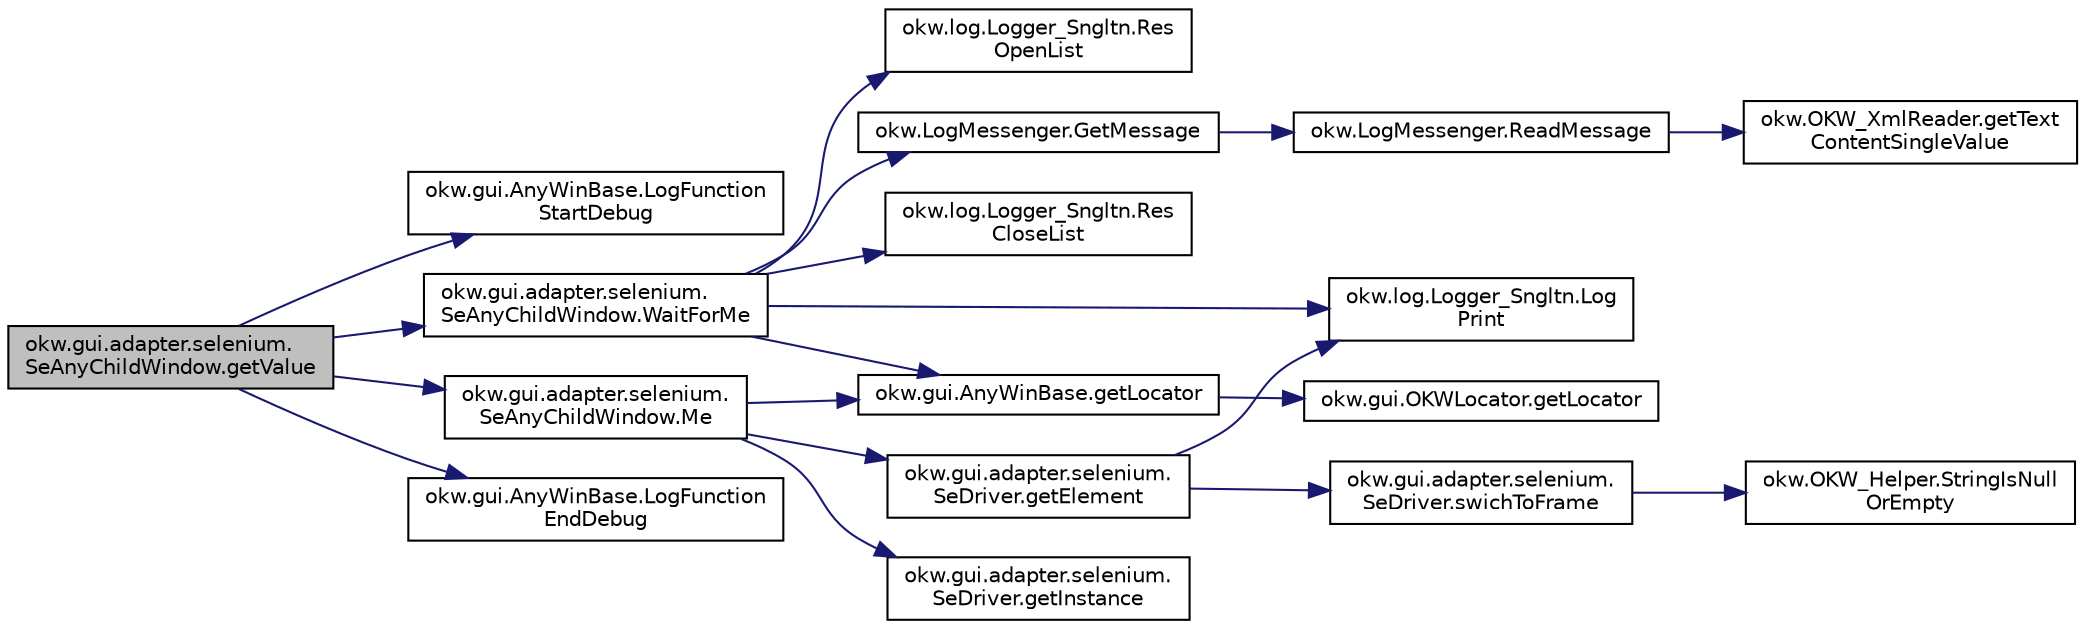 digraph "okw.gui.adapter.selenium.SeAnyChildWindow.getValue"
{
 // INTERACTIVE_SVG=YES
  edge [fontname="Helvetica",fontsize="10",labelfontname="Helvetica",labelfontsize="10"];
  node [fontname="Helvetica",fontsize="10",shape=record];
  rankdir="LR";
  Node145 [label="okw.gui.adapter.selenium.\lSeAnyChildWindow.getValue",height=0.2,width=0.4,color="black", fillcolor="grey75", style="filled", fontcolor="black"];
  Node145 -> Node146 [color="midnightblue",fontsize="10",style="solid",fontname="Helvetica"];
  Node146 [label="okw.gui.AnyWinBase.LogFunction\lStartDebug",height=0.2,width=0.4,color="black", fillcolor="white", style="filled",URL="$classokw_1_1gui_1_1_any_win_base.html#abaab572bdbed7b471f659d5dd8c76853",tooltip="Diese Methode ruft die Methode Logger.Instance.LogFunctionStartDebug(fps_FunctionName), und erweitert den gegebenen Methodenname in fps_FunctionName mit this.GetType().FullName um den Klassenbezeichner. "];
  Node145 -> Node147 [color="midnightblue",fontsize="10",style="solid",fontname="Helvetica"];
  Node147 [label="okw.gui.adapter.selenium.\lSeAnyChildWindow.WaitForMe",height=0.2,width=0.4,color="black", fillcolor="white", style="filled",URL="$classokw_1_1gui_1_1adapter_1_1selenium_1_1_se_any_child_window.html#a72faf4aa1717b4178fae1b0570ca9b28",tooltip="Wartet auf das Objekt Wenn kein Fenster gefunden wird,. "];
  Node147 -> Node148 [color="midnightblue",fontsize="10",style="solid",fontname="Helvetica"];
  Node148 [label="okw.log.Logger_Sngltn.Res\lOpenList",height=0.2,width=0.4,color="black", fillcolor="white", style="filled",URL="$classokw_1_1log_1_1_logger___sngltn.html#ab4fc711bb4c754f251372ff3b14ab9c9",tooltip="Creates a new hierarchical level in the results file. "];
  Node147 -> Node149 [color="midnightblue",fontsize="10",style="solid",fontname="Helvetica"];
  Node149 [label="okw.log.Logger_Sngltn.Log\lPrint",height=0.2,width=0.4,color="black", fillcolor="white", style="filled",URL="$classokw_1_1log_1_1_logger___sngltn.html#a8ebceaddd6cc6963ddb8e08c72ea808c",tooltip="LogPrint Function: Prints the values of expressions to the results file. "];
  Node147 -> Node150 [color="midnightblue",fontsize="10",style="solid",fontname="Helvetica"];
  Node150 [label="okw.gui.AnyWinBase.getLocator",height=0.2,width=0.4,color="black", fillcolor="white", style="filled",URL="$classokw_1_1gui_1_1_any_win_base.html#a9929f6fae1f4e2c20df79d32d5bc79db",tooltip="Holt den vollständig (rekursiv) aufgelösten (z.B. "];
  Node150 -> Node151 [color="midnightblue",fontsize="10",style="solid",fontname="Helvetica"];
  Node151 [label="okw.gui.OKWLocator.getLocator",height=0.2,width=0.4,color="black", fillcolor="white", style="filled",URL="$classokw_1_1gui_1_1_o_k_w_locator.html#adc74fc2125dd048dc1cb84e011f47ec8",tooltip="Holt den vollständig (rekursiv) aufgelösten (z.B. "];
  Node147 -> Node152 [color="midnightblue",fontsize="10",style="solid",fontname="Helvetica"];
  Node152 [label="okw.log.Logger_Sngltn.Res\lCloseList",height=0.2,width=0.4,color="black", fillcolor="white", style="filled",URL="$classokw_1_1log_1_1_logger___sngltn.html#a9b54104f7e0b4c0a473877b19dfaed56",tooltip="Closes a hierarchical level in the results file that was opened with ResOpenList. ..."];
  Node147 -> Node153 [color="midnightblue",fontsize="10",style="solid",fontname="Helvetica"];
  Node153 [label="okw.LogMessenger.GetMessage",height=0.2,width=0.4,color="black", fillcolor="white", style="filled",URL="$classokw_1_1_log_messenger.html#af225d1f037d47b3b085175c09d78bdd2",tooltip="Holt die Log-Meldung für MethodeNmae/Textkey ohne weitere Parameter. "];
  Node153 -> Node154 [color="midnightblue",fontsize="10",style="solid",fontname="Helvetica"];
  Node154 [label="okw.LogMessenger.ReadMessage",height=0.2,width=0.4,color="black", fillcolor="white", style="filled",URL="$classokw_1_1_log_messenger.html#a530cd6ab82ec82a04206a2e976ec06e3",tooltip="Interne Kernfunktion holt die Log-Meldung mit Platzhaltern aus der XML-Datei. "];
  Node154 -> Node155 [color="midnightblue",fontsize="10",style="solid",fontname="Helvetica"];
  Node155 [label="okw.OKW_XmlReader.getText\lContentSingleValue",height=0.2,width=0.4,color="black", fillcolor="white", style="filled",URL="$classokw_1_1_o_k_w___xml_reader.html#ab920b5335a2e1429c14cc5f8e79f39eb",tooltip="Lies den TextContent eines Tag. "];
  Node145 -> Node156 [color="midnightblue",fontsize="10",style="solid",fontname="Helvetica"];
  Node156 [label="okw.gui.adapter.selenium.\lSeAnyChildWindow.Me",height=0.2,width=0.4,color="black", fillcolor="white", style="filled",URL="$classokw_1_1gui_1_1adapter_1_1selenium_1_1_se_any_child_window.html#a9a138af1fc6ff850d708d66f308a2525",tooltip="Ermittelt aus dem gegebenen Locator das DOM-Elelement, welches das Objekt representiert. "];
  Node156 -> Node157 [color="midnightblue",fontsize="10",style="solid",fontname="Helvetica"];
  Node157 [label="okw.gui.adapter.selenium.\lSeDriver.getInstance",height=0.2,width=0.4,color="black", fillcolor="white", style="filled",URL="$classokw_1_1gui_1_1adapter_1_1selenium_1_1_se_driver.html#acb82765e99981ecc210e7599bbc2c639",tooltip="Gibt die Instance für die einzige Instanz dieser Klasse zurück. "];
  Node156 -> Node158 [color="midnightblue",fontsize="10",style="solid",fontname="Helvetica"];
  Node158 [label="okw.gui.adapter.selenium.\lSeDriver.getElement",height=0.2,width=0.4,color="black", fillcolor="white", style="filled",URL="$classokw_1_1gui_1_1adapter_1_1selenium_1_1_se_driver.html#ae08fe1cf4c694bb3a4dfb1f1837b26bc",tooltip="Ermittelt das Webelement mit der gegebenen frameID und dem gegebenen Locator. "];
  Node158 -> Node159 [color="midnightblue",fontsize="10",style="solid",fontname="Helvetica"];
  Node159 [label="okw.gui.adapter.selenium.\lSeDriver.swichToFrame",height=0.2,width=0.4,color="black", fillcolor="white", style="filled",URL="$classokw_1_1gui_1_1adapter_1_1selenium_1_1_se_driver.html#a502a7d54c1a8b80424cd42a4e168a191",tooltip="Wechselt das aktuelle Frame auf das Frame mit der id=iframeID. "];
  Node159 -> Node160 [color="midnightblue",fontsize="10",style="solid",fontname="Helvetica"];
  Node160 [label="okw.OKW_Helper.StringIsNull\lOrEmpty",height=0.2,width=0.4,color="black", fillcolor="white", style="filled",URL="$classokw_1_1_o_k_w___helper.html#ac042a51d58d56ede78ecff1b082f72f3",tooltip="Prüft ob der gegeben String fpsStrin null oder leer (\"\") ist. "];
  Node158 -> Node149 [color="midnightblue",fontsize="10",style="solid",fontname="Helvetica"];
  Node156 -> Node150 [color="midnightblue",fontsize="10",style="solid",fontname="Helvetica"];
  Node145 -> Node161 [color="midnightblue",fontsize="10",style="solid",fontname="Helvetica"];
  Node161 [label="okw.gui.AnyWinBase.LogFunction\lEndDebug",height=0.2,width=0.4,color="black", fillcolor="white", style="filled",URL="$classokw_1_1gui_1_1_any_win_base.html#a51cf50ace21902b3a5359316f53a7f3e",tooltip="Methode ruft die Methode Logger.Instance.LogFunctionEndDebug() auf. "];
}
